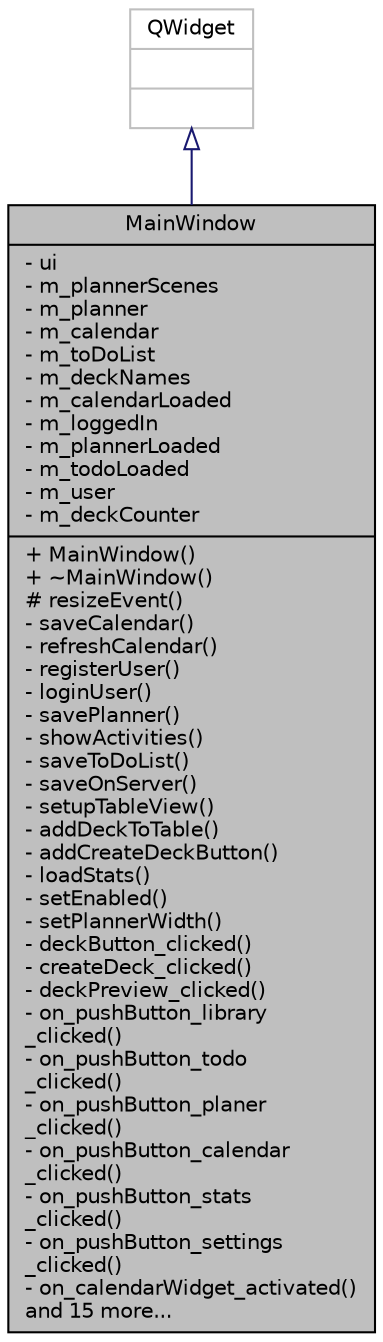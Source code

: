 digraph "MainWindow"
{
 // LATEX_PDF_SIZE
  edge [fontname="Helvetica",fontsize="10",labelfontname="Helvetica",labelfontsize="10"];
  node [fontname="Helvetica",fontsize="10",shape=record];
  Node1 [label="{MainWindow\n|- ui\l- m_plannerScenes\l- m_planner\l- m_calendar\l- m_toDoList\l- m_deckNames\l- m_calendarLoaded\l- m_loggedIn\l- m_plannerLoaded\l- m_todoLoaded\l- m_user\l- m_deckCounter\l|+ MainWindow()\l+ ~MainWindow()\l# resizeEvent()\l- saveCalendar()\l- refreshCalendar()\l- registerUser()\l- loginUser()\l- savePlanner()\l- showActivities()\l- saveToDoList()\l- saveOnServer()\l- setupTableView()\l- addDeckToTable()\l- addCreateDeckButton()\l- loadStats()\l- setEnabled()\l- setPlannerWidth()\l- deckButton_clicked()\l- createDeck_clicked()\l- deckPreview_clicked()\l- on_pushButton_library\l_clicked()\l- on_pushButton_todo\l_clicked()\l- on_pushButton_planer\l_clicked()\l- on_pushButton_calendar\l_clicked()\l- on_pushButton_stats\l_clicked()\l- on_pushButton_settings\l_clicked()\l- on_calendarWidget_activated()\land 15 more...\l}",height=0.2,width=0.4,color="black", fillcolor="grey75", style="filled", fontcolor="black",tooltip=" "];
  Node2 -> Node1 [dir="back",color="midnightblue",fontsize="10",style="solid",arrowtail="onormal",fontname="Helvetica"];
  Node2 [label="{QWidget\n||}",height=0.2,width=0.4,color="grey75", fillcolor="white", style="filled",tooltip=" "];
}
